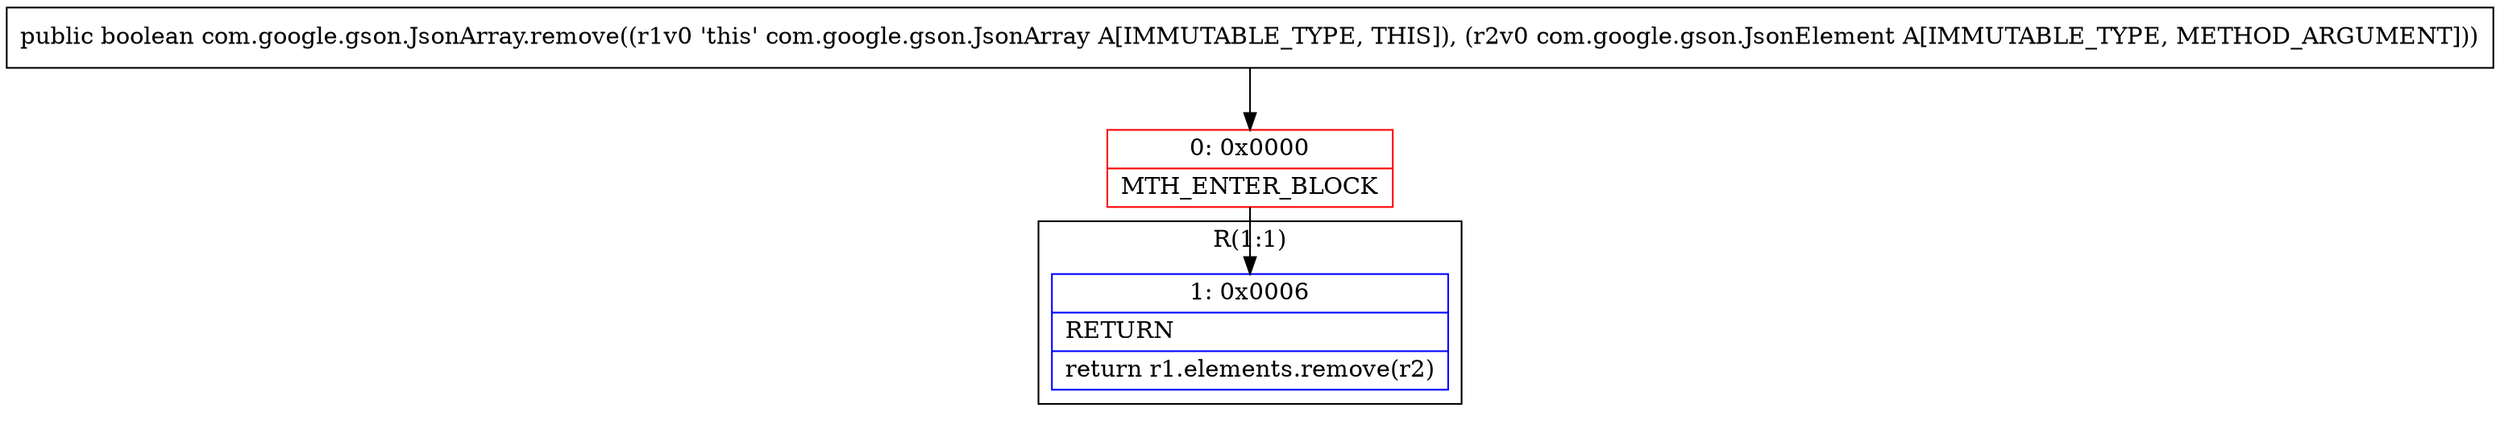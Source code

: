 digraph "CFG forcom.google.gson.JsonArray.remove(Lcom\/google\/gson\/JsonElement;)Z" {
subgraph cluster_Region_1841281356 {
label = "R(1:1)";
node [shape=record,color=blue];
Node_1 [shape=record,label="{1\:\ 0x0006|RETURN\l|return r1.elements.remove(r2)\l}"];
}
Node_0 [shape=record,color=red,label="{0\:\ 0x0000|MTH_ENTER_BLOCK\l}"];
MethodNode[shape=record,label="{public boolean com.google.gson.JsonArray.remove((r1v0 'this' com.google.gson.JsonArray A[IMMUTABLE_TYPE, THIS]), (r2v0 com.google.gson.JsonElement A[IMMUTABLE_TYPE, METHOD_ARGUMENT])) }"];
MethodNode -> Node_0;
Node_0 -> Node_1;
}

